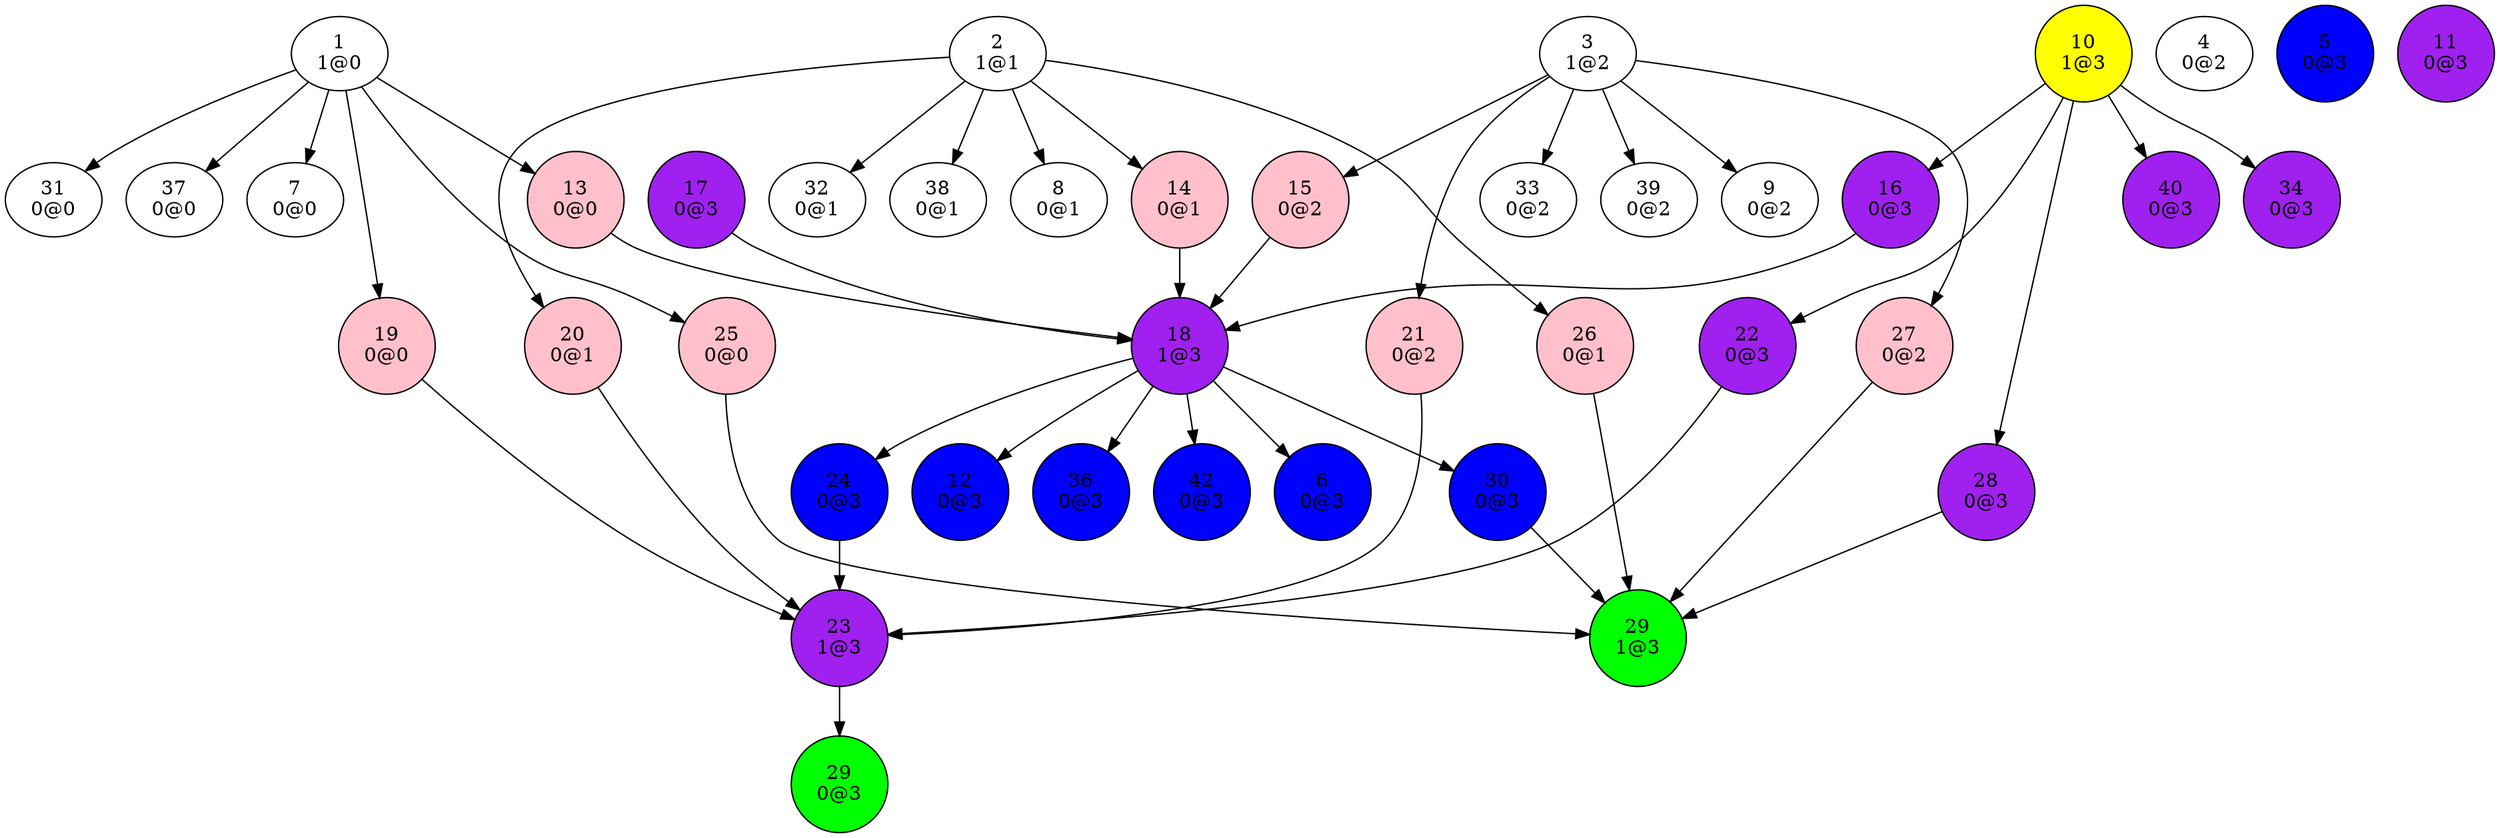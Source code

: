 digraph {
"1
1@0"->"7
0@0";
"1
1@0"->"13
0@0";
"1
1@0"->"19
0@0";
"1
1@0"->"25
0@0";
"1
1@0"->"31
0@0";
"1
1@0"->"37
0@0";
"2
1@1"->"8
0@1";
"2
1@1"->"14
0@1";
"2
1@1"->"20
0@1";
"2
1@1"->"26
0@1";
"2
1@1"->"32
0@1";
"2
1@1"->"38
0@1";
"3
1@2"->"9
0@2";
"3
1@2"->"15
0@2";
"3
1@2"->"21
0@2";
"3
1@2"->"27
0@2";
"3
1@2"->"33
0@2";
"3
1@2"->"39
0@2";
"4
0@2";
"5
0@3";
"6
0@3";
"7
0@0";
"8
0@1";
"9
0@2";
"10
1@3"->"16
0@3";
"10
1@3"->"22
0@3";
"10
1@3"->"28
0@3";
"10
1@3"->"34
0@3";
"10
1@3"->"40
0@3";
"11
0@3";
"12
0@3";
"13
0@0"->"18
1@3";
"14
0@1"->"18
1@3";
"15
0@2"->"18
1@3";
"16
0@3"->"18
1@3";
"17
0@3"->"18
1@3";
"18
1@3"->"6
0@3";
"18
1@3"->"12
0@3";
"18
1@3"->"24
0@3";
"18
1@3"->"30
0@3";
"18
1@3"->"36
0@3";
"18
1@3"->"42
0@3";
"19
0@0"->"23
1@3";
"20
0@1"->"23
1@3";
"21
0@2"->"23
1@3";
"22
0@3"->"23
1@3";
"23
1@3"->"29
0@3";
"24
0@3"->"23
1@3";
"25
0@0"->"29
1@3";
"26
0@1"->"29
1@3";
"27
0@2"->"29
1@3";
"28
0@3"->"29
1@3";
"29
0@3";
"29
1@3";
"30
0@3"->"29
1@3";
"31
0@0";
"32
0@1";
"33
0@2";
"34
0@3";
"36
0@3";
"37
0@0";
"38
0@1";
"39
0@2";
"40
0@3";
"42
0@3";
"5
0@3"[shape=circle, style=filled, fillcolor=blue];
"6
0@3"[shape=circle, style=filled, fillcolor=blue];
"10
1@3"[shape=circle, style=filled, fillcolor=yellow];
"11
0@3"[shape=circle, style=filled, fillcolor=purple];
"12
0@3"[shape=circle, style=filled, fillcolor=blue];
"13
0@0"[shape=circle, style=filled, fillcolor=pink];
"14
0@1"[shape=circle, style=filled, fillcolor=pink];
"15
0@2"[shape=circle, style=filled, fillcolor=pink];
"16
0@3"[shape=circle, style=filled, fillcolor=purple];
"17
0@3"[shape=circle, style=filled, fillcolor=purple];
"18
1@3"[shape=circle, style=filled, fillcolor=purple];
"19
0@0"[shape=circle, style=filled, fillcolor=pink];
"20
0@1"[shape=circle, style=filled, fillcolor=pink];
"21
0@2"[shape=circle, style=filled, fillcolor=pink];
"22
0@3"[shape=circle, style=filled, fillcolor=purple];
"23
1@3"[shape=circle, style=filled, fillcolor=purple];
"24
0@3"[shape=circle, style=filled, fillcolor=blue];
"25
0@0"[shape=circle, style=filled, fillcolor=pink];
"26
0@1"[shape=circle, style=filled, fillcolor=pink];
"27
0@2"[shape=circle, style=filled, fillcolor=pink];
"28
0@3"[shape=circle, style=filled, fillcolor=purple];
"29
0@3"[shape=circle, style=filled, fillcolor=green];
"29
1@3"[shape=circle, style=filled, fillcolor=green];
"30
0@3"[shape=circle, style=filled, fillcolor=blue];
"34
0@3"[shape=circle, style=filled, fillcolor=purple];
"36
0@3"[shape=circle, style=filled, fillcolor=blue];
"40
0@3"[shape=circle, style=filled, fillcolor=purple];
"42
0@3"[shape=circle, style=filled, fillcolor=blue];
}